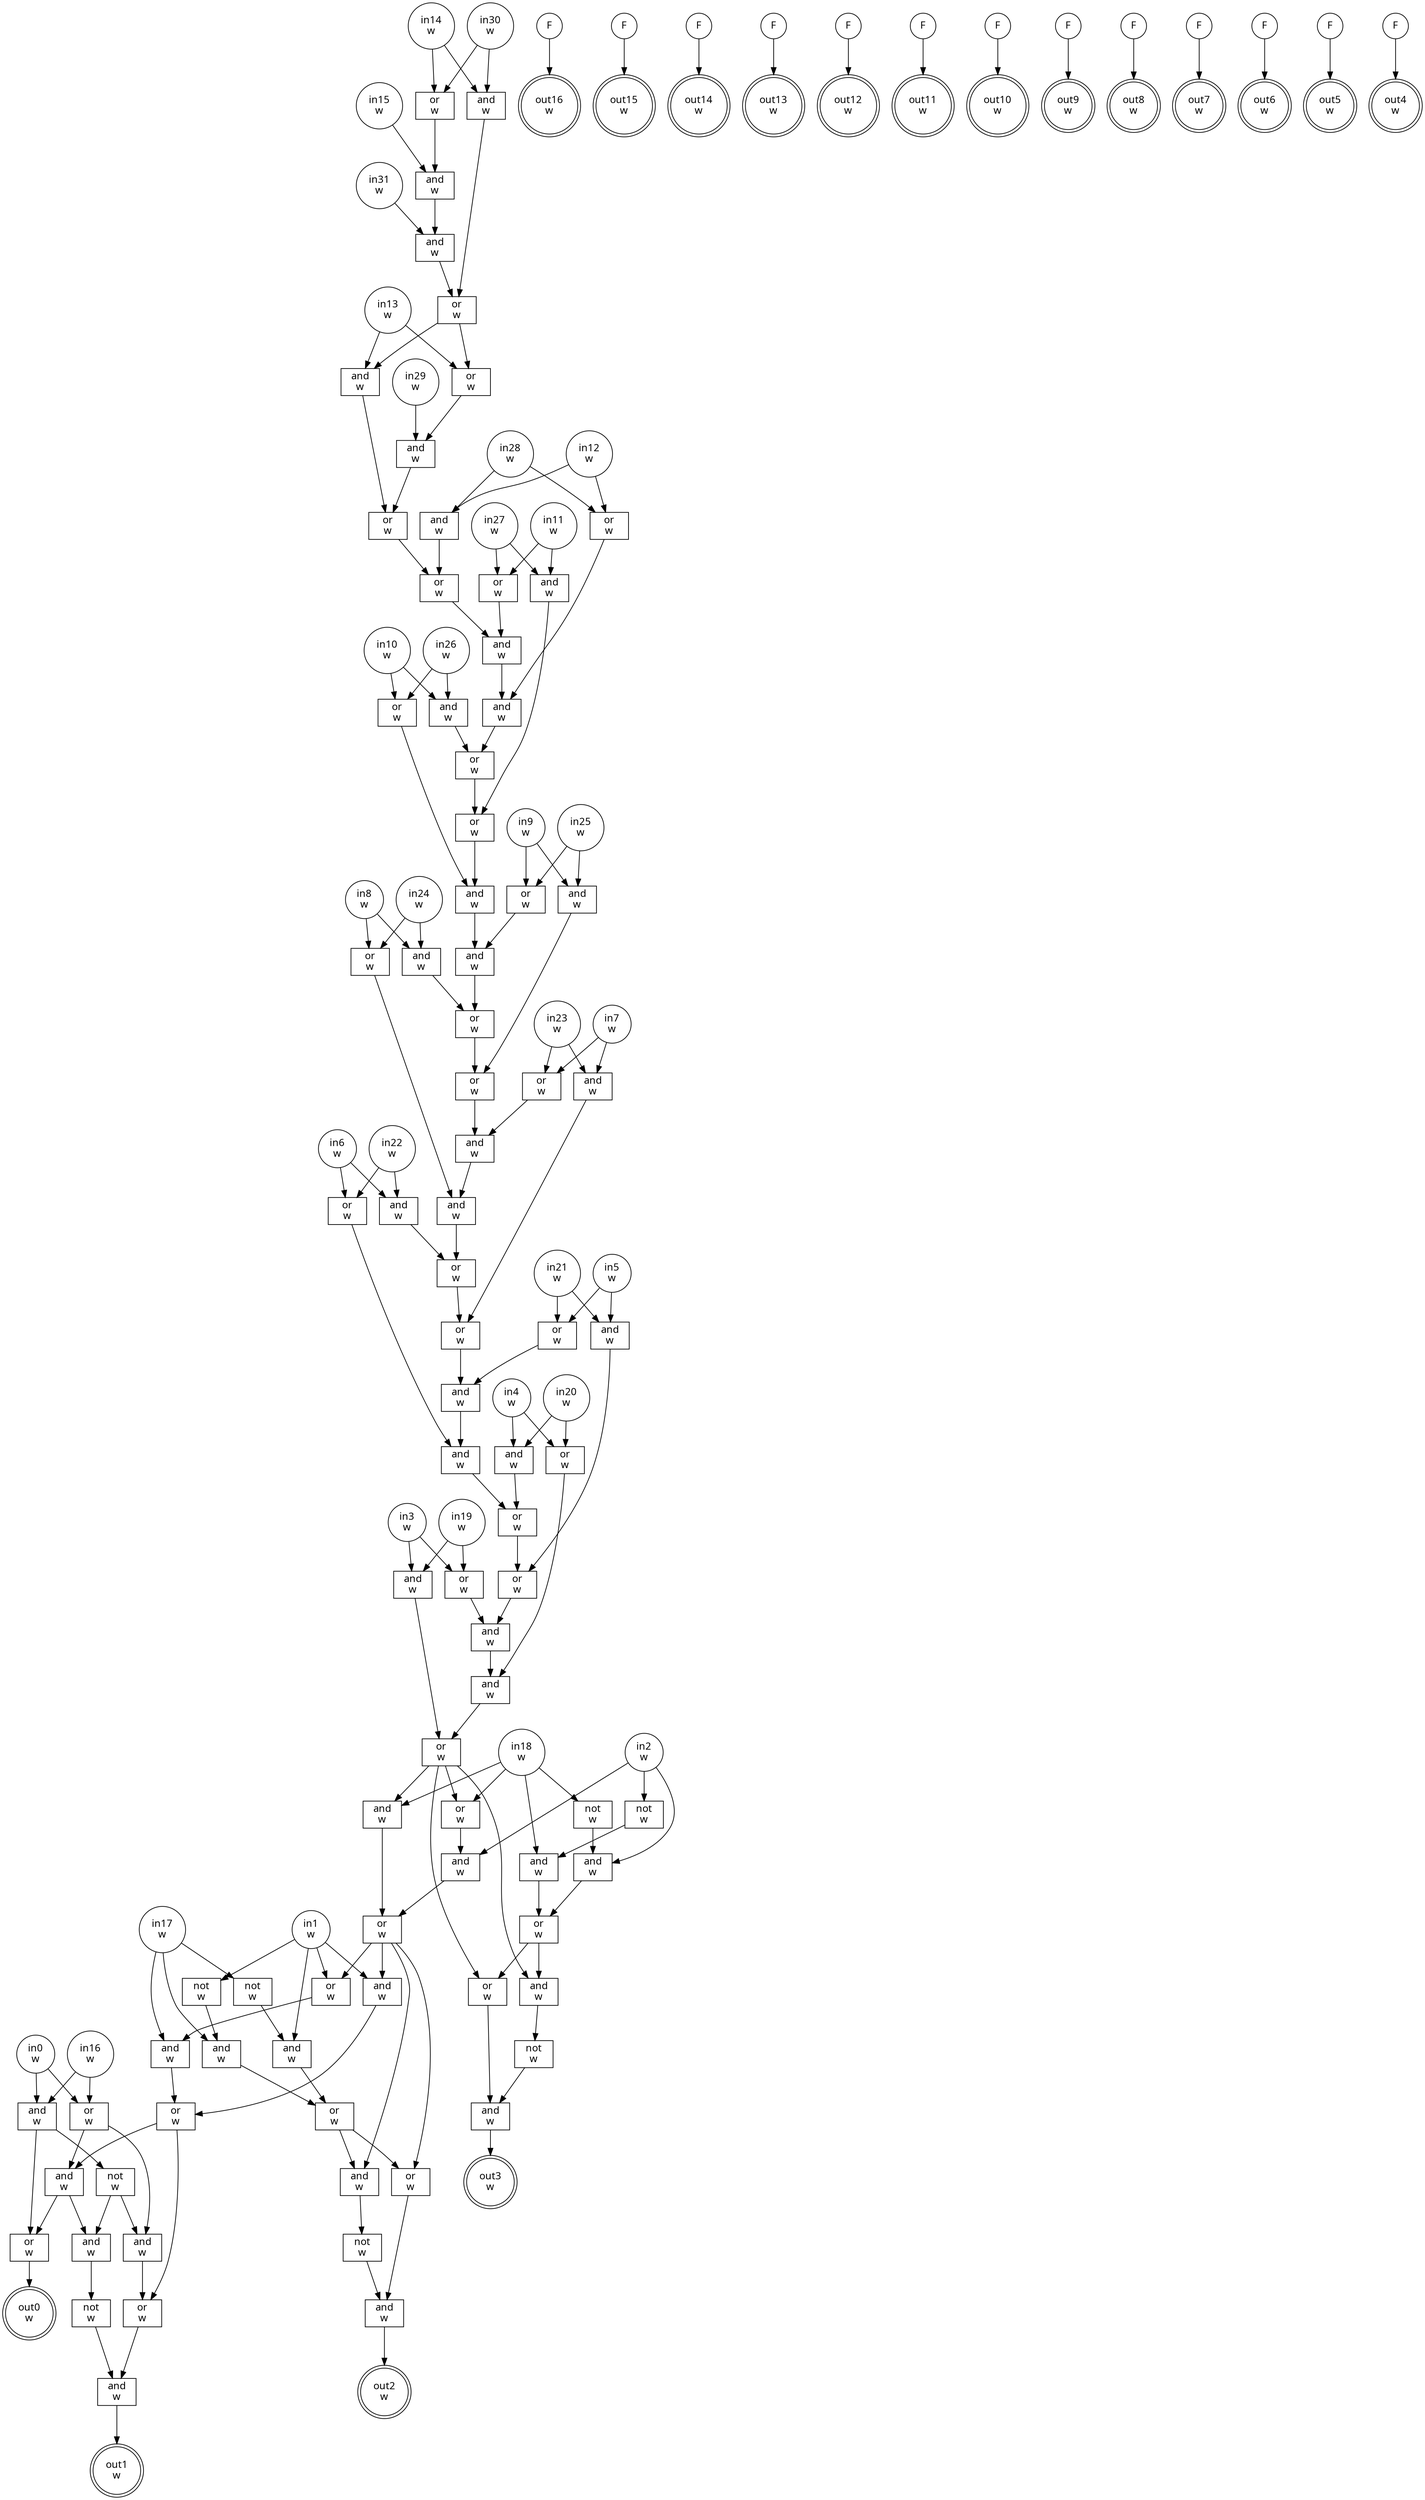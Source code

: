 digraph circuit{
	node [style = filled, fillcolor = white,shape=rect, fontname=geneva]
	g0 [label="in0\nw",shape=circle,fillcolor=white]
	g1 [label="in1\nw",shape=circle,fillcolor=white]
	g2 [label="in2\nw",shape=circle,fillcolor=white]
	g3 [label="in3\nw",shape=circle,fillcolor=white]
	g4 [label="in4\nw",shape=circle,fillcolor=white]
	g5 [label="in5\nw",shape=circle,fillcolor=white]
	g6 [label="in6\nw",shape=circle,fillcolor=white]
	g7 [label="in7\nw",shape=circle,fillcolor=white]
	g8 [label="in8\nw",shape=circle,fillcolor=white]
	g9 [label="in9\nw",shape=circle,fillcolor=white]
	g10 [label="in10\nw",shape=circle,fillcolor=white]
	g11 [label="in11\nw",shape=circle,fillcolor=white]
	g12 [label="in12\nw",shape=circle,fillcolor=white]
	g13 [label="in13\nw",shape=circle,fillcolor=white]
	g14 [label="in14\nw",shape=circle,fillcolor=white]
	g15 [label="in15\nw",shape=circle,fillcolor=white]
	g16 [label="in16\nw",shape=circle,fillcolor=white]
	g17 [label="in17\nw",shape=circle,fillcolor=white]
	g18 [label="in18\nw",shape=circle,fillcolor=white]
	g19 [label="in19\nw",shape=circle,fillcolor=white]
	g20 [label="in20\nw",shape=circle,fillcolor=white]
	g21 [label="in21\nw",shape=circle,fillcolor=white]
	g22 [label="in22\nw",shape=circle,fillcolor=white]
	g23 [label="in23\nw",shape=circle,fillcolor=white]
	g24 [label="in24\nw",shape=circle,fillcolor=white]
	g25 [label="in25\nw",shape=circle,fillcolor=white]
	g26 [label="in26\nw",shape=circle,fillcolor=white]
	g27 [label="in27\nw",shape=circle,fillcolor=white]
	g28 [label="in28\nw",shape=circle,fillcolor=white]
	g29 [label="in29\nw",shape=circle,fillcolor=white]
	g30 [label="in30\nw",shape=circle,fillcolor=white]
	g31 [label="in31\nw",shape=circle,fillcolor=white]
	g32 [label="F",shape=circle,fillcolor=white]
	g33 [label="F",shape=circle,fillcolor=white]
	g34 [label="F",shape=circle,fillcolor=white]
	g35 [label="F",shape=circle,fillcolor=white]
	g36 [label="F",shape=circle,fillcolor=white]
	g37 [label="F",shape=circle,fillcolor=white]
	g38 [label="F",shape=circle,fillcolor=white]
	g39 [label="F",shape=circle,fillcolor=white]
	g40 [label="F",shape=circle,fillcolor=white]
	g41 [label="F",shape=circle,fillcolor=white]
	g42 [label="F",shape=circle,fillcolor=white]
	g43 [label="F",shape=circle,fillcolor=white]
	g44 [label="F",shape=circle,fillcolor=white]
	g45 [label="not\nw",fillcolor=white]
	g46 [label="not\nw",fillcolor=white]
	g47 [label="or\nw",fillcolor=white]
	g48 [label="and\nw",fillcolor=white]
	g49 [label="and\nw",fillcolor=white]
	g50 [label="and\nw",fillcolor=white]
	g51 [label="or\nw",fillcolor=white]
	g52 [label="or\nw",fillcolor=white]
	g53 [label="and\nw",fillcolor=white]
	g54 [label="and\nw",fillcolor=white]
	g55 [label="or\nw",fillcolor=white]
	g56 [label="and\nw",fillcolor=white]
	g57 [label="or\nw",fillcolor=white]
	g58 [label="or\nw",fillcolor=white]
	g59 [label="and\nw",fillcolor=white]
	g60 [label="or\nw",fillcolor=white]
	g61 [label="and\nw",fillcolor=white]
	g62 [label="and\nw",fillcolor=white]
	g63 [label="and\nw",fillcolor=white]
	g64 [label="or\nw",fillcolor=white]
	g65 [label="or\nw",fillcolor=white]
	g66 [label="or\nw",fillcolor=white]
	g67 [label="and\nw",fillcolor=white]
	g68 [label="and\nw",fillcolor=white]
	g69 [label="or\nw",fillcolor=white]
	g70 [label="and\nw",fillcolor=white]
	g71 [label="and\nw",fillcolor=white]
	g72 [label="or\nw",fillcolor=white]
	g73 [label="or\nw",fillcolor=white]
	g74 [label="or\nw",fillcolor=white]
	g75 [label="and\nw",fillcolor=white]
	g76 [label="or\nw",fillcolor=white]
	g77 [label="and\nw",fillcolor=white]
	g78 [label="and\nw",fillcolor=white]
	g79 [label="and\nw",fillcolor=white]
	g80 [label="or\nw",fillcolor=white]
	g81 [label="or\nw",fillcolor=white]
	g82 [label="or\nw",fillcolor=white]
	g83 [label="and\nw",fillcolor=white]
	g84 [label="or\nw",fillcolor=white]
	g85 [label="and\nw",fillcolor=white]
	g86 [label="and\nw",fillcolor=white]
	g87 [label="and\nw",fillcolor=white]
	g88 [label="or\nw",fillcolor=white]
	g89 [label="or\nw",fillcolor=white]
	g90 [label="or\nw",fillcolor=white]
	g91 [label="or\nw",fillcolor=white]
	g92 [label="and\nw",fillcolor=white]
	g93 [label="and\nw",fillcolor=white]
	g94 [label="and\nw",fillcolor=white]
	g95 [label="or\nw",fillcolor=white]
	g96 [label="or\nw",fillcolor=white]
	g97 [label="and\nw",fillcolor=white]
	g98 [label="and\nw",fillcolor=white]
	g99 [label="and\nw",fillcolor=white]
	g100 [label="or\nw",fillcolor=white]
	g101 [label="not\nw",fillcolor=white]
	g102 [label="and\nw",fillcolor=white]
	g103 [label="or\nw",fillcolor=white]
	g104 [label="and\nw",fillcolor=white]
	g105 [label="not\nw",fillcolor=white]
	g106 [label="or\nw",fillcolor=white]
	g107 [label="and\nw",fillcolor=white]
	g108 [label="and\nw",fillcolor=white]
	g109 [label="or\nw",fillcolor=white]
	g110 [label="and\nw",fillcolor=white]
	g111 [label="and\nw",fillcolor=white]
	g112 [label="or\nw",fillcolor=white]
	g113 [label="not\nw",fillcolor=white]
	g114 [label="and\nw",fillcolor=white]
	g115 [label="or\nw",fillcolor=white]
	g116 [label="and\nw",fillcolor=white]
	g117 [label="not\nw",fillcolor=white]
	g118 [label="or\nw",fillcolor=white]
	g119 [label="and\nw",fillcolor=white]
	g120 [label="and\nw",fillcolor=white]
	g121 [label="not\nw",fillcolor=white]
	g122 [label="or\nw",fillcolor=white]
	g123 [label="and\nw",fillcolor=white]
	g124 [label="or\nw",fillcolor=white]
	g125 [label="and\nw",fillcolor=white]
	g126 [label="and\nw",fillcolor=white]
	g127 [label="not\nw",fillcolor=white]
	g128 [label="and\nw",fillcolor=white]
	g129 [label="or\nw",fillcolor=white]
	g130 [label="out0\nw",shape=doublecircle,fillcolor=white]
	g131 [label="out1\nw",shape=doublecircle,fillcolor=white]
	g132 [label="out2\nw",shape=doublecircle,fillcolor=white]
	g133 [label="out3\nw",shape=doublecircle,fillcolor=white]
	g134 [label="out4\nw",shape=doublecircle,fillcolor=white]
	g135 [label="out5\nw",shape=doublecircle,fillcolor=white]
	g136 [label="out6\nw",shape=doublecircle,fillcolor=white]
	g137 [label="out7\nw",shape=doublecircle,fillcolor=white]
	g138 [label="out8\nw",shape=doublecircle,fillcolor=white]
	g139 [label="out9\nw",shape=doublecircle,fillcolor=white]
	g140 [label="out10\nw",shape=doublecircle,fillcolor=white]
	g141 [label="out11\nw",shape=doublecircle,fillcolor=white]
	g142 [label="out12\nw",shape=doublecircle,fillcolor=white]
	g143 [label="out13\nw",shape=doublecircle,fillcolor=white]
	g144 [label="out14\nw",shape=doublecircle,fillcolor=white]
	g145 [label="out15\nw",shape=doublecircle,fillcolor=white]
	g146 [label="out16\nw",shape=doublecircle,fillcolor=white]
	edge [fontname=Geneva,fontcolor=forestgreen]
	g0->g120
	g0->g122
	g1->g108
	g1->g109
	g1->g111
	g1->g113
	g2->g98
	g2->g99
	g2->g101
	g3->g91
	g3->g94
	g4->g87
	g4->g90
	g5->g83
	g5->g84
	g6->g79
	g6->g82
	g7->g75
	g7->g76
	g8->g71
	g8->g74
	g9->g68
	g9->g69
	g10->g63
	g10->g66
	g11->g59
	g11->g60
	g12->g56
	g12->g58
	g13->g52
	g13->g54
	g14->g47
	g14->g50
	g15->g48
	g16->g120
	g16->g122
	g17->g46
	g17->g110
	g17->g114
	g18->g45
	g18->g96
	g18->g97
	g18->g102
	g19->g91
	g19->g94
	g20->g87
	g20->g90
	g21->g83
	g21->g84
	g22->g79
	g22->g82
	g23->g75
	g23->g76
	g24->g71
	g24->g74
	g25->g68
	g25->g69
	g26->g63
	g26->g66
	g27->g59
	g27->g60
	g28->g56
	g28->g58
	g29->g53
	g30->g47
	g30->g50
	g31->g49
	g32->g146
	g33->g145
	g34->g144
	g35->g143
	g36->g142
	g37->g141
	g38->g140
	g39->g139
	g40->g138
	g41->g137
	g42->g136
	g43->g135
	g44->g134
	g45->g98
	g46->g108
	g47->g48
	g48->g49
	g49->g51
	g50->g51
	g51->g52
	g51->g54
	g52->g53
	g53->g55
	g54->g55
	g55->g57
	g56->g57
	g57->g61
	g58->g62
	g59->g65
	g60->g61
	g61->g62
	g62->g64
	g63->g64
	g64->g65
	g65->g67
	g66->g67
	g67->g70
	g68->g73
	g69->g70
	g70->g72
	g71->g72
	g72->g73
	g73->g77
	g74->g78
	g75->g81
	g76->g77
	g77->g78
	g78->g80
	g79->g80
	g80->g81
	g81->g85
	g82->g86
	g83->g89
	g84->g85
	g85->g86
	g86->g88
	g87->g88
	g88->g89
	g89->g92
	g90->g93
	g91->g92
	g92->g93
	g93->g95
	g94->g95
	g95->g96
	g95->g97
	g95->g104
	g95->g106
	g96->g99
	g97->g100
	g98->g103
	g99->g100
	g100->g109
	g100->g111
	g100->g116
	g100->g118
	g101->g102
	g102->g103
	g103->g104
	g103->g106
	g104->g105
	g105->g107
	g106->g107
	g107->g133
	g108->g115
	g109->g110
	g110->g112
	g111->g112
	g112->g124
	g112->g125
	g113->g114
	g114->g115
	g115->g116
	g115->g118
	g116->g117
	g117->g119
	g118->g119
	g119->g132
	g120->g121
	g120->g129
	g121->g123
	g121->g126
	g122->g123
	g122->g125
	g123->g124
	g124->g128
	g125->g126
	g125->g129
	g126->g127
	g127->g128
	g128->g131
	g129->g130
}